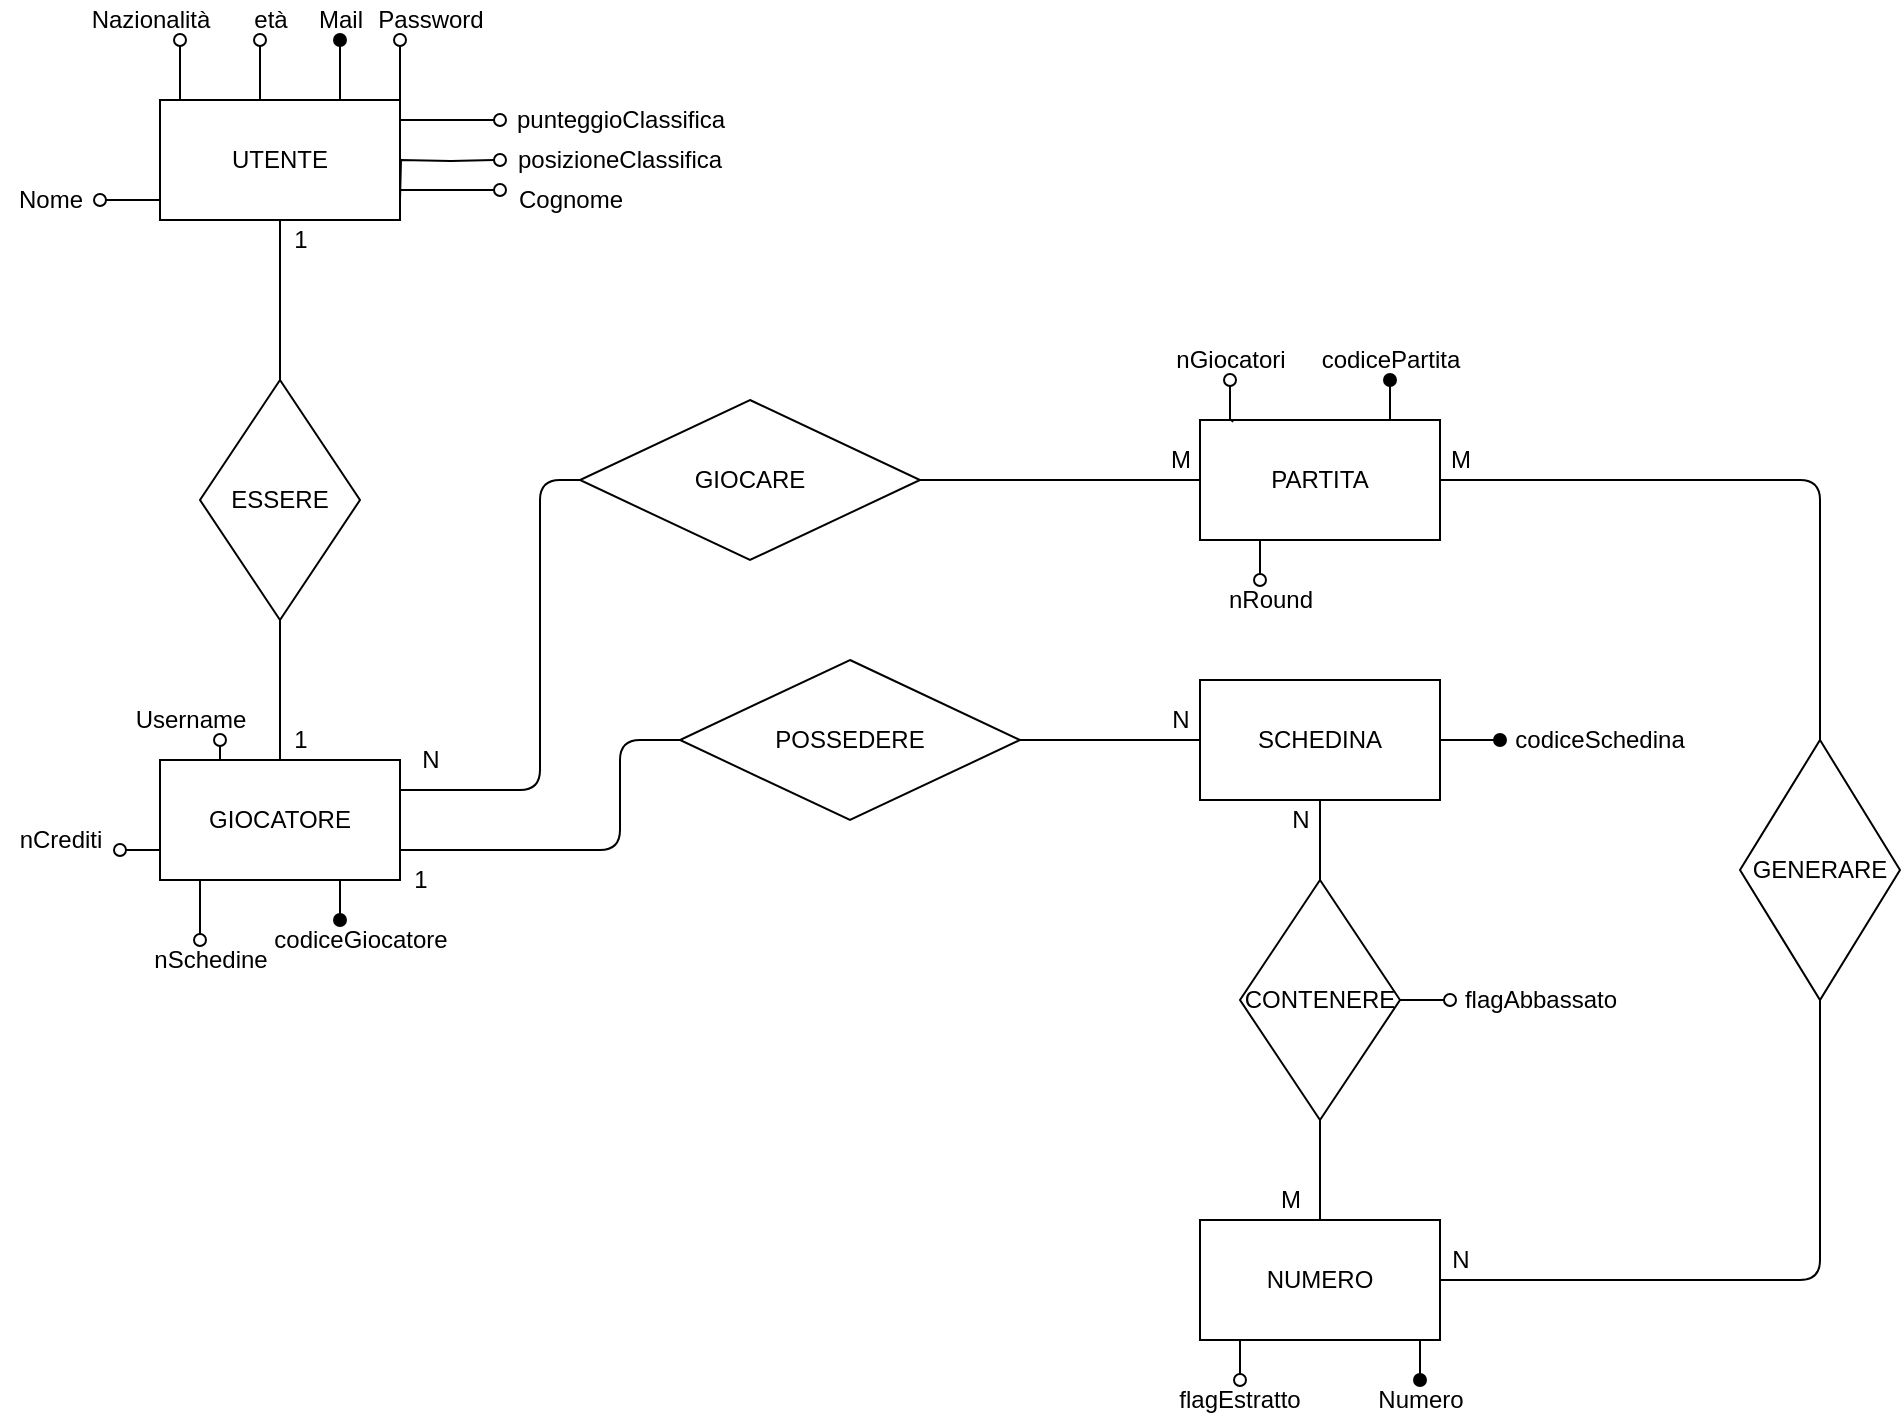 <mxfile version="14.1.8" type="device"><diagram id="YhQTPaxm2v9blhF6kY-Z" name="Page-1"><mxGraphModel dx="868" dy="504" grid="1" gridSize="10" guides="1" tooltips="1" connect="1" arrows="1" fold="1" page="1" pageScale="1" pageWidth="827" pageHeight="1169" math="0" shadow="0"><root><mxCell id="0"/><mxCell id="1" parent="0"/><mxCell id="OMEKQB_H6W8WvMoo4OvK-1" value="UTENTE" style="rounded=0;whiteSpace=wrap;html=1;" parent="1" vertex="1"><mxGeometry x="80" y="100" width="120" height="60" as="geometry"/></mxCell><mxCell id="OMEKQB_H6W8WvMoo4OvK-3" value="" style="endArrow=oval;html=1;endFill=0;" parent="1" edge="1"><mxGeometry width="50" height="50" relative="1" as="geometry"><mxPoint x="90" y="100" as="sourcePoint"/><mxPoint x="90" y="70" as="targetPoint"/></mxGeometry></mxCell><mxCell id="OMEKQB_H6W8WvMoo4OvK-4" value="Nome" style="text;html=1;align=center;verticalAlign=middle;resizable=0;points=[];autosize=1;" parent="1" vertex="1"><mxGeometry y="140" width="50" height="20" as="geometry"/></mxCell><mxCell id="OMEKQB_H6W8WvMoo4OvK-5" value="Cognome" style="text;html=1;align=center;verticalAlign=middle;resizable=0;points=[];autosize=1;" parent="1" vertex="1"><mxGeometry x="250" y="140" width="70" height="20" as="geometry"/></mxCell><mxCell id="OMEKQB_H6W8WvMoo4OvK-6" value="Mail" style="text;html=1;align=center;verticalAlign=middle;resizable=0;points=[];autosize=1;" parent="1" vertex="1"><mxGeometry x="150" y="50" width="40" height="20" as="geometry"/></mxCell><mxCell id="OMEKQB_H6W8WvMoo4OvK-7" value="Password" style="text;html=1;align=center;verticalAlign=middle;resizable=0;points=[];autosize=1;" parent="1" vertex="1"><mxGeometry x="180" y="50" width="70" height="20" as="geometry"/></mxCell><mxCell id="OMEKQB_H6W8WvMoo4OvK-8" value="" style="endArrow=oval;html=1;endFill=0;" parent="1" edge="1"><mxGeometry width="50" height="50" relative="1" as="geometry"><mxPoint x="130" y="100" as="sourcePoint"/><mxPoint x="130" y="70" as="targetPoint"/></mxGeometry></mxCell><mxCell id="OMEKQB_H6W8WvMoo4OvK-9" value="" style="endArrow=oval;html=1;endFill=1;" parent="1" edge="1"><mxGeometry width="50" height="50" relative="1" as="geometry"><mxPoint x="170" y="100" as="sourcePoint"/><mxPoint x="170" y="70" as="targetPoint"/></mxGeometry></mxCell><mxCell id="OMEKQB_H6W8WvMoo4OvK-10" value="" style="endArrow=oval;html=1;endFill=0;" parent="1" edge="1"><mxGeometry width="50" height="50" relative="1" as="geometry"><mxPoint x="200" y="100" as="sourcePoint"/><mxPoint x="200" y="70" as="targetPoint"/></mxGeometry></mxCell><mxCell id="OMEKQB_H6W8WvMoo4OvK-42" style="edgeStyle=orthogonalEdgeStyle;rounded=0;orthogonalLoop=1;jettySize=auto;html=1;entryX=0;entryY=1;entryDx=0;entryDy=0;startArrow=oval;startFill=0;endArrow=none;endFill=0;" parent="1" target="OMEKQB_H6W8WvMoo4OvK-1" edge="1"><mxGeometry relative="1" as="geometry"><Array as="points"><mxPoint x="80" y="150"/></Array><mxPoint x="50" y="150" as="sourcePoint"/></mxGeometry></mxCell><mxCell id="OMEKQB_H6W8WvMoo4OvK-11" value="età" style="text;html=1;align=center;verticalAlign=middle;resizable=0;points=[];autosize=1;" parent="1" vertex="1"><mxGeometry x="120" y="50" width="30" height="20" as="geometry"/></mxCell><mxCell id="OMEKQB_H6W8WvMoo4OvK-18" style="edgeStyle=orthogonalEdgeStyle;rounded=0;orthogonalLoop=1;jettySize=auto;html=1;startArrow=oval;startFill=0;endArrow=none;endFill=0;" parent="1" source="OMEKQB_H6W8WvMoo4OvK-17" edge="1"><mxGeometry relative="1" as="geometry"><mxPoint x="200" y="110" as="targetPoint"/></mxGeometry></mxCell><mxCell id="OMEKQB_H6W8WvMoo4OvK-17" value="punteggioClassifica" style="text;html=1;align=center;verticalAlign=middle;resizable=0;points=[];autosize=1;" parent="1" vertex="1"><mxGeometry x="250" y="100" width="120" height="20" as="geometry"/></mxCell><mxCell id="OMEKQB_H6W8WvMoo4OvK-24" style="edgeStyle=orthogonalEdgeStyle;rounded=0;orthogonalLoop=1;jettySize=auto;html=1;entryX=0.75;entryY=1;entryDx=0;entryDy=0;startArrow=oval;startFill=0;endArrow=none;endFill=0;" parent="1" edge="1"><mxGeometry relative="1" as="geometry"><mxPoint x="200" y="150" as="targetPoint"/><mxPoint x="250" y="130" as="sourcePoint"/></mxGeometry></mxCell><mxCell id="OMEKQB_H6W8WvMoo4OvK-19" value="posizioneClassifica" style="text;html=1;strokeColor=none;fillColor=none;align=center;verticalAlign=middle;whiteSpace=wrap;rounded=0;" parent="1" vertex="1"><mxGeometry x="290" y="120" width="40" height="20" as="geometry"/></mxCell><mxCell id="OMEKQB_H6W8WvMoo4OvK-27" value="GIOCATORE" style="rounded=0;whiteSpace=wrap;html=1;" parent="1" vertex="1"><mxGeometry x="80" y="430" width="120" height="60" as="geometry"/></mxCell><mxCell id="OMEKQB_H6W8WvMoo4OvK-28" value="ESSERE" style="rhombus;whiteSpace=wrap;html=1;" parent="1" vertex="1"><mxGeometry x="100" y="240" width="80" height="120" as="geometry"/></mxCell><mxCell id="OMEKQB_H6W8WvMoo4OvK-32" value="" style="endArrow=none;html=1;entryX=0.5;entryY=1;entryDx=0;entryDy=0;exitX=0.5;exitY=0;exitDx=0;exitDy=0;" parent="1" source="OMEKQB_H6W8WvMoo4OvK-28" target="OMEKQB_H6W8WvMoo4OvK-1" edge="1"><mxGeometry width="50" height="50" relative="1" as="geometry"><mxPoint x="120" y="230" as="sourcePoint"/><mxPoint x="170" y="180" as="targetPoint"/></mxGeometry></mxCell><mxCell id="OMEKQB_H6W8WvMoo4OvK-33" value="" style="endArrow=none;html=1;entryX=0.5;entryY=1;entryDx=0;entryDy=0;exitX=0.5;exitY=0;exitDx=0;exitDy=0;" parent="1" source="OMEKQB_H6W8WvMoo4OvK-27" target="OMEKQB_H6W8WvMoo4OvK-28" edge="1"><mxGeometry width="50" height="50" relative="1" as="geometry"><mxPoint x="100" y="430" as="sourcePoint"/><mxPoint x="150" y="380" as="targetPoint"/></mxGeometry></mxCell><mxCell id="OMEKQB_H6W8WvMoo4OvK-37" value="PARTITA" style="rounded=0;whiteSpace=wrap;html=1;" parent="1" vertex="1"><mxGeometry x="600" y="260" width="120" height="60" as="geometry"/></mxCell><mxCell id="OMEKQB_H6W8WvMoo4OvK-40" style="edgeStyle=orthogonalEdgeStyle;rounded=0;orthogonalLoop=1;jettySize=auto;html=1;startArrow=oval;startFill=0;endArrow=none;endFill=0;" parent="1" source="OMEKQB_H6W8WvMoo4OvK-39" edge="1"><mxGeometry relative="1" as="geometry"><mxPoint x="616" y="261" as="targetPoint"/></mxGeometry></mxCell><mxCell id="OMEKQB_H6W8WvMoo4OvK-39" value="nGiocatori" style="text;html=1;align=center;verticalAlign=middle;resizable=0;points=[];autosize=1;" parent="1" vertex="1"><mxGeometry x="580" y="220" width="70" height="20" as="geometry"/></mxCell><mxCell id="OMEKQB_H6W8WvMoo4OvK-43" style="edgeStyle=orthogonalEdgeStyle;rounded=0;orthogonalLoop=1;jettySize=auto;html=1;startArrow=oval;startFill=1;endArrow=none;endFill=0;entryX=0.79;entryY=0.004;entryDx=0;entryDy=0;entryPerimeter=0;" parent="1" source="OMEKQB_H6W8WvMoo4OvK-41" target="OMEKQB_H6W8WvMoo4OvK-37" edge="1"><mxGeometry relative="1" as="geometry"><mxPoint x="700" y="262" as="targetPoint"/></mxGeometry></mxCell><mxCell id="OMEKQB_H6W8WvMoo4OvK-41" value="codicePartita" style="text;html=1;align=center;verticalAlign=middle;resizable=0;points=[];autosize=1;" parent="1" vertex="1"><mxGeometry x="650" y="220" width="90" height="20" as="geometry"/></mxCell><mxCell id="OMEKQB_H6W8WvMoo4OvK-44" value="GIOCARE" style="rhombus;whiteSpace=wrap;html=1;" parent="1" vertex="1"><mxGeometry x="290" y="250" width="170" height="80" as="geometry"/></mxCell><mxCell id="OMEKQB_H6W8WvMoo4OvK-46" value="" style="endArrow=none;html=1;entryX=0;entryY=0.5;entryDx=0;entryDy=0;exitX=1;exitY=0.5;exitDx=0;exitDy=0;" parent="1" source="OMEKQB_H6W8WvMoo4OvK-44" target="OMEKQB_H6W8WvMoo4OvK-37" edge="1"><mxGeometry width="50" height="50" relative="1" as="geometry"><mxPoint x="510" y="290" as="sourcePoint"/><mxPoint x="550" y="260" as="targetPoint"/><Array as="points"><mxPoint x="520" y="290"/></Array></mxGeometry></mxCell><mxCell id="OMEKQB_H6W8WvMoo4OvK-47" value="" style="endArrow=none;html=1;entryX=0;entryY=0.5;entryDx=0;entryDy=0;exitX=1;exitY=0.25;exitDx=0;exitDy=0;" parent="1" source="OMEKQB_H6W8WvMoo4OvK-27" target="OMEKQB_H6W8WvMoo4OvK-44" edge="1"><mxGeometry width="50" height="50" relative="1" as="geometry"><mxPoint x="250" y="480" as="sourcePoint"/><mxPoint x="300" y="430" as="targetPoint"/><Array as="points"><mxPoint x="270" y="445"/><mxPoint x="270" y="290"/></Array></mxGeometry></mxCell><mxCell id="OMEKQB_H6W8WvMoo4OvK-48" value="SCHEDINA" style="rounded=0;whiteSpace=wrap;html=1;" parent="1" vertex="1"><mxGeometry x="600" y="390" width="120" height="60" as="geometry"/></mxCell><mxCell id="OMEKQB_H6W8WvMoo4OvK-49" value="POSSEDERE" style="rhombus;whiteSpace=wrap;html=1;" parent="1" vertex="1"><mxGeometry x="340" y="380" width="170" height="80" as="geometry"/></mxCell><mxCell id="OMEKQB_H6W8WvMoo4OvK-50" value="" style="endArrow=none;html=1;entryX=0;entryY=0.5;entryDx=0;entryDy=0;exitX=1;exitY=0.5;exitDx=0;exitDy=0;" parent="1" source="OMEKQB_H6W8WvMoo4OvK-49" target="OMEKQB_H6W8WvMoo4OvK-48" edge="1"><mxGeometry width="50" height="50" relative="1" as="geometry"><mxPoint x="520" y="520" as="sourcePoint"/><mxPoint x="570" y="470" as="targetPoint"/></mxGeometry></mxCell><mxCell id="OMEKQB_H6W8WvMoo4OvK-51" value="" style="endArrow=none;html=1;entryX=0;entryY=0.5;entryDx=0;entryDy=0;exitX=1;exitY=0.75;exitDx=0;exitDy=0;" parent="1" source="OMEKQB_H6W8WvMoo4OvK-27" target="OMEKQB_H6W8WvMoo4OvK-49" edge="1"><mxGeometry width="50" height="50" relative="1" as="geometry"><mxPoint x="270" y="510" as="sourcePoint"/><mxPoint x="320" y="460" as="targetPoint"/><Array as="points"><mxPoint x="310" y="475"/><mxPoint x="310" y="420"/></Array></mxGeometry></mxCell><mxCell id="OMEKQB_H6W8WvMoo4OvK-52" value="codiceSchedina" style="text;html=1;strokeColor=none;fillColor=none;align=center;verticalAlign=middle;whiteSpace=wrap;rounded=0;" parent="1" vertex="1"><mxGeometry x="780" y="410" width="40" height="20" as="geometry"/></mxCell><mxCell id="OMEKQB_H6W8WvMoo4OvK-53" value="" style="endArrow=oval;html=1;endFill=1;exitX=1;exitY=0.5;exitDx=0;exitDy=0;" parent="1" source="OMEKQB_H6W8WvMoo4OvK-48" edge="1"><mxGeometry width="50" height="50" relative="1" as="geometry"><mxPoint x="720" y="450" as="sourcePoint"/><mxPoint x="750" y="420" as="targetPoint"/></mxGeometry></mxCell><mxCell id="OMEKQB_H6W8WvMoo4OvK-55" value="NUMERO" style="rounded=0;whiteSpace=wrap;html=1;" parent="1" vertex="1"><mxGeometry x="600" y="660" width="120" height="60" as="geometry"/></mxCell><mxCell id="OMEKQB_H6W8WvMoo4OvK-56" value="CONTENERE" style="rhombus;whiteSpace=wrap;html=1;" parent="1" vertex="1"><mxGeometry x="620" y="490" width="80" height="120" as="geometry"/></mxCell><mxCell id="OMEKQB_H6W8WvMoo4OvK-57" value="" style="endArrow=none;html=1;entryX=0.5;entryY=1;entryDx=0;entryDy=0;exitX=0.5;exitY=0;exitDx=0;exitDy=0;" parent="1" source="OMEKQB_H6W8WvMoo4OvK-56" target="OMEKQB_H6W8WvMoo4OvK-48" edge="1"><mxGeometry width="50" height="50" relative="1" as="geometry"><mxPoint x="540" y="550" as="sourcePoint"/><mxPoint x="590" y="500" as="targetPoint"/></mxGeometry></mxCell><mxCell id="OMEKQB_H6W8WvMoo4OvK-58" value="" style="endArrow=none;html=1;entryX=0.5;entryY=1;entryDx=0;entryDy=0;exitX=0.5;exitY=0;exitDx=0;exitDy=0;" parent="1" source="OMEKQB_H6W8WvMoo4OvK-55" target="OMEKQB_H6W8WvMoo4OvK-56" edge="1"><mxGeometry width="50" height="50" relative="1" as="geometry"><mxPoint x="580" y="670" as="sourcePoint"/><mxPoint x="630" y="620" as="targetPoint"/></mxGeometry></mxCell><mxCell id="OMEKQB_H6W8WvMoo4OvK-62" style="edgeStyle=orthogonalEdgeStyle;rounded=0;orthogonalLoop=1;jettySize=auto;html=1;entryX=1;entryY=0.5;entryDx=0;entryDy=0;startArrow=oval;startFill=0;endArrow=none;endFill=0;" parent="1" source="OMEKQB_H6W8WvMoo4OvK-61" target="OMEKQB_H6W8WvMoo4OvK-56" edge="1"><mxGeometry relative="1" as="geometry"><Array as="points"><mxPoint x="720" y="550"/></Array></mxGeometry></mxCell><mxCell id="OMEKQB_H6W8WvMoo4OvK-61" value="flagAbbassato" style="text;html=1;align=center;verticalAlign=middle;resizable=0;points=[];autosize=1;" parent="1" vertex="1"><mxGeometry x="725" y="540" width="90" height="20" as="geometry"/></mxCell><mxCell id="OMEKQB_H6W8WvMoo4OvK-63" value="N" style="text;html=1;align=center;verticalAlign=middle;resizable=0;points=[];autosize=1;" parent="1" vertex="1"><mxGeometry x="640" y="450" width="20" height="20" as="geometry"/></mxCell><mxCell id="OMEKQB_H6W8WvMoo4OvK-64" value="M" style="text;html=1;align=center;verticalAlign=middle;resizable=0;points=[];autosize=1;" parent="1" vertex="1"><mxGeometry x="630" y="640" width="30" height="20" as="geometry"/></mxCell><mxCell id="OMEKQB_H6W8WvMoo4OvK-84" value="" style="edgeStyle=orthogonalEdgeStyle;rounded=0;orthogonalLoop=1;jettySize=auto;html=1;startArrow=oval;startFill=0;endArrow=none;endFill=0;" parent="1" edge="1"><mxGeometry relative="1" as="geometry"><mxPoint x="294" y="690" as="targetPoint"/></mxGeometry></mxCell><mxCell id="OMEKQB_H6W8WvMoo4OvK-71" style="edgeStyle=orthogonalEdgeStyle;rounded=0;orthogonalLoop=1;jettySize=auto;html=1;startArrow=oval;startFill=0;endArrow=none;endFill=0;" parent="1" source="OMEKQB_H6W8WvMoo4OvK-70" target="OMEKQB_H6W8WvMoo4OvK-55" edge="1"><mxGeometry relative="1" as="geometry"/></mxCell><mxCell id="OMEKQB_H6W8WvMoo4OvK-70" value="flagEstratto" style="text;html=1;strokeColor=none;fillColor=none;align=center;verticalAlign=middle;whiteSpace=wrap;rounded=0;" parent="1" vertex="1"><mxGeometry x="600" y="740" width="40" height="20" as="geometry"/></mxCell><mxCell id="OMEKQB_H6W8WvMoo4OvK-78" value="Numero" style="text;html=1;align=center;verticalAlign=middle;resizable=0;points=[];autosize=1;" parent="1" vertex="1"><mxGeometry x="680" y="740" width="60" height="20" as="geometry"/></mxCell><mxCell id="OMEKQB_H6W8WvMoo4OvK-79" value="" style="endArrow=oval;html=1;endFill=1;exitX=0.25;exitY=1;exitDx=0;exitDy=0;entryX=0.5;entryY=0;entryDx=0;entryDy=0;" parent="1" edge="1"><mxGeometry width="50" height="50" relative="1" as="geometry"><mxPoint x="710" y="720" as="sourcePoint"/><mxPoint x="710" y="740" as="targetPoint"/></mxGeometry></mxCell><mxCell id="OMEKQB_H6W8WvMoo4OvK-91" value="GENERARE" style="rhombus;whiteSpace=wrap;html=1;" parent="1" vertex="1"><mxGeometry x="870" y="420" width="80" height="130" as="geometry"/></mxCell><mxCell id="OMEKQB_H6W8WvMoo4OvK-93" value="" style="endArrow=none;html=1;entryX=0.5;entryY=1;entryDx=0;entryDy=0;exitX=1;exitY=0.5;exitDx=0;exitDy=0;" parent="1" source="OMEKQB_H6W8WvMoo4OvK-55" target="OMEKQB_H6W8WvMoo4OvK-91" edge="1"><mxGeometry width="50" height="50" relative="1" as="geometry"><mxPoint x="1040" y="710" as="sourcePoint"/><mxPoint x="830.0" y="310" as="targetPoint"/><Array as="points"><mxPoint x="910" y="690"/></Array></mxGeometry></mxCell><mxCell id="OMEKQB_H6W8WvMoo4OvK-95" value="N" style="text;html=1;align=center;verticalAlign=middle;resizable=0;points=[];autosize=1;" parent="1" vertex="1"><mxGeometry x="720" y="670" width="20" height="20" as="geometry"/></mxCell><mxCell id="OMEKQB_H6W8WvMoo4OvK-97" value="M" style="text;html=1;align=center;verticalAlign=middle;resizable=0;points=[];autosize=1;" parent="1" vertex="1"><mxGeometry x="715" y="270" width="30" height="20" as="geometry"/></mxCell><mxCell id="OMEKQB_H6W8WvMoo4OvK-98" value="nRound" style="text;html=1;align=center;verticalAlign=middle;resizable=0;points=[];autosize=1;" parent="1" vertex="1"><mxGeometry x="605" y="340" width="60" height="20" as="geometry"/></mxCell><mxCell id="OMEKQB_H6W8WvMoo4OvK-101" value="Username" style="text;html=1;align=center;verticalAlign=middle;resizable=0;points=[];autosize=1;" parent="1" vertex="1"><mxGeometry x="60" y="400" width="70" height="20" as="geometry"/></mxCell><mxCell id="OMEKQB_H6W8WvMoo4OvK-102" value="codiceGiocatore" style="text;html=1;align=center;verticalAlign=middle;resizable=0;points=[];autosize=1;" parent="1" vertex="1"><mxGeometry x="130" y="510" width="100" height="20" as="geometry"/></mxCell><mxCell id="OMEKQB_H6W8WvMoo4OvK-103" value="Nazionalità" style="text;html=1;align=center;verticalAlign=middle;resizable=0;points=[];autosize=1;" parent="1" vertex="1"><mxGeometry x="40" y="50" width="70" height="20" as="geometry"/></mxCell><mxCell id="OMEKQB_H6W8WvMoo4OvK-105" value="1" style="text;html=1;align=center;verticalAlign=middle;resizable=0;points=[];autosize=1;" parent="1" vertex="1"><mxGeometry x="200" y="480" width="20" height="20" as="geometry"/></mxCell><mxCell id="OMEKQB_H6W8WvMoo4OvK-106" value="N" style="text;html=1;align=center;verticalAlign=middle;resizable=0;points=[];autosize=1;" parent="1" vertex="1"><mxGeometry x="580" y="400" width="20" height="20" as="geometry"/></mxCell><mxCell id="OMEKQB_H6W8WvMoo4OvK-107" value="N" style="text;html=1;align=center;verticalAlign=middle;resizable=0;points=[];autosize=1;" parent="1" vertex="1"><mxGeometry x="205" y="420" width="20" height="20" as="geometry"/></mxCell><mxCell id="OMEKQB_H6W8WvMoo4OvK-108" value="M" style="text;html=1;align=center;verticalAlign=middle;resizable=0;points=[];autosize=1;" parent="1" vertex="1"><mxGeometry x="575" y="270" width="30" height="20" as="geometry"/></mxCell><mxCell id="OMEKQB_H6W8WvMoo4OvK-109" value="nSchedine" style="text;html=1;align=center;verticalAlign=middle;resizable=0;points=[];autosize=1;" parent="1" vertex="1"><mxGeometry x="70" y="520" width="70" height="20" as="geometry"/></mxCell><mxCell id="OMEKQB_H6W8WvMoo4OvK-110" style="edgeStyle=orthogonalEdgeStyle;rounded=0;orthogonalLoop=1;jettySize=auto;html=1;entryX=0.25;entryY=1;entryDx=0;entryDy=0;startArrow=oval;startFill=0;endArrow=none;endFill=0;" parent="1" edge="1"><mxGeometry relative="1" as="geometry"><mxPoint x="100" y="520" as="sourcePoint"/><mxPoint x="100" y="490" as="targetPoint"/></mxGeometry></mxCell><mxCell id="QB0B2jWpJBS39hhj6BKQ-2" value="" style="endArrow=oval;html=1;endFill=0;exitX=1;exitY=0.75;exitDx=0;exitDy=0;" parent="1" source="OMEKQB_H6W8WvMoo4OvK-1" edge="1"><mxGeometry width="50" height="50" relative="1" as="geometry"><mxPoint x="230" y="180" as="sourcePoint"/><mxPoint x="250" y="145" as="targetPoint"/></mxGeometry></mxCell><mxCell id="QB0B2jWpJBS39hhj6BKQ-3" value="" style="endArrow=oval;html=1;endFill=1;exitX=0.75;exitY=1;exitDx=0;exitDy=0;" parent="1" source="OMEKQB_H6W8WvMoo4OvK-27" edge="1"><mxGeometry width="50" height="50" relative="1" as="geometry"><mxPoint x="285" y="520" as="sourcePoint"/><mxPoint x="170" y="510" as="targetPoint"/></mxGeometry></mxCell><mxCell id="QB0B2jWpJBS39hhj6BKQ-5" value="1" style="text;html=1;align=center;verticalAlign=middle;resizable=0;points=[];autosize=1;" parent="1" vertex="1"><mxGeometry x="140" y="160" width="20" height="20" as="geometry"/></mxCell><mxCell id="QB0B2jWpJBS39hhj6BKQ-6" value="1" style="text;html=1;align=center;verticalAlign=middle;resizable=0;points=[];autosize=1;" parent="1" vertex="1"><mxGeometry x="140" y="410" width="20" height="20" as="geometry"/></mxCell><mxCell id="QB0B2jWpJBS39hhj6BKQ-10" value="nCrediti" style="text;html=1;align=center;verticalAlign=middle;resizable=0;points=[];autosize=1;" parent="1" vertex="1"><mxGeometry y="460" width="60" height="20" as="geometry"/></mxCell><mxCell id="QB0B2jWpJBS39hhj6BKQ-12" style="edgeStyle=orthogonalEdgeStyle;rounded=0;orthogonalLoop=1;jettySize=auto;html=1;entryX=0.25;entryY=0;entryDx=0;entryDy=0;startArrow=oval;startFill=0;endArrow=none;endFill=0;" parent="1" target="OMEKQB_H6W8WvMoo4OvK-27" edge="1"><mxGeometry relative="1" as="geometry"><mxPoint x="110" y="420" as="sourcePoint"/><mxPoint x="40" y="460" as="targetPoint"/></mxGeometry></mxCell><mxCell id="QB0B2jWpJBS39hhj6BKQ-13" style="edgeStyle=orthogonalEdgeStyle;rounded=0;orthogonalLoop=1;jettySize=auto;html=1;startArrow=oval;startFill=0;endArrow=none;endFill=0;entryX=0.25;entryY=1;entryDx=0;entryDy=0;" parent="1" target="OMEKQB_H6W8WvMoo4OvK-37" edge="1"><mxGeometry relative="1" as="geometry"><mxPoint x="721" y="371" as="targetPoint"/><mxPoint x="630" y="340" as="sourcePoint"/></mxGeometry></mxCell><mxCell id="QB0B2jWpJBS39hhj6BKQ-15" value="" style="endArrow=none;html=1;exitX=1;exitY=0.5;exitDx=0;exitDy=0;entryX=0.5;entryY=0;entryDx=0;entryDy=0;" parent="1" source="OMEKQB_H6W8WvMoo4OvK-37" target="OMEKQB_H6W8WvMoo4OvK-91" edge="1"><mxGeometry width="50" height="50" relative="1" as="geometry"><mxPoint x="820" y="500" as="sourcePoint"/><mxPoint x="870" y="450" as="targetPoint"/><Array as="points"><mxPoint x="910" y="290"/></Array></mxGeometry></mxCell><mxCell id="QB0B2jWpJBS39hhj6BKQ-16" style="edgeStyle=orthogonalEdgeStyle;rounded=0;orthogonalLoop=1;jettySize=auto;html=1;entryX=0;entryY=0.75;entryDx=0;entryDy=0;startArrow=oval;startFill=0;endArrow=none;endFill=0;" parent="1" target="OMEKQB_H6W8WvMoo4OvK-27" edge="1"><mxGeometry relative="1" as="geometry"><mxPoint x="60" y="475" as="sourcePoint"/><mxPoint x="40" y="460" as="targetPoint"/></mxGeometry></mxCell></root></mxGraphModel></diagram></mxfile>